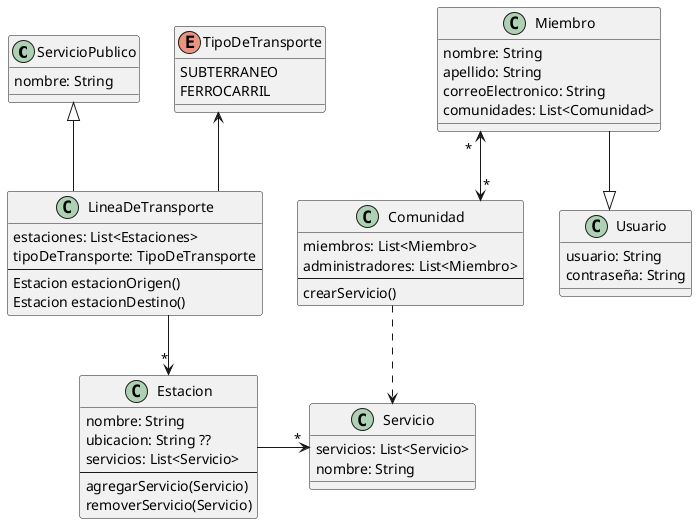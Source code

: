 @startuml TPA1
skinparam linetype ortho
class ServicioPublico{
    nombre: String
}
class LineaDeTransporte {
  estaciones: List<Estaciones>
  tipoDeTransporte: TipoDeTransporte
  --
  Estacion estacionOrigen()
  Estacion estacionDestino()
}
enum TipoDeTransporte {
    SUBTERRANEO
    FERROCARRIL
}
class Estacion {
  nombre: String
  ubicacion: String ??
  servicios: List<Servicio>
  --
  agregarServicio(Servicio)
  removerServicio(Servicio)
}
class Comunidad {
  miembros: List<Miembro>
  administradores: List<Miembro>
  --
  crearServicio()
}

class Miembro {
  nombre: String
  apellido: String
  correoElectronico: String
  comunidades: List<Comunidad>
}

class Usuario {
  usuario: String
  contraseña: String
}
class Servicio{
    servicios: List<Servicio>
    nombre: String
}
ServicioPublico <|-- LineaDeTransporte
Miembro --|> Usuario
Miembro "*"<-->"*" Comunidad
LineaDeTransporte -->"*" Estacion
TipoDeTransporte <-- LineaDeTransporte
Estacion ->"*" Servicio
Comunidad ..> Servicio
@enduml